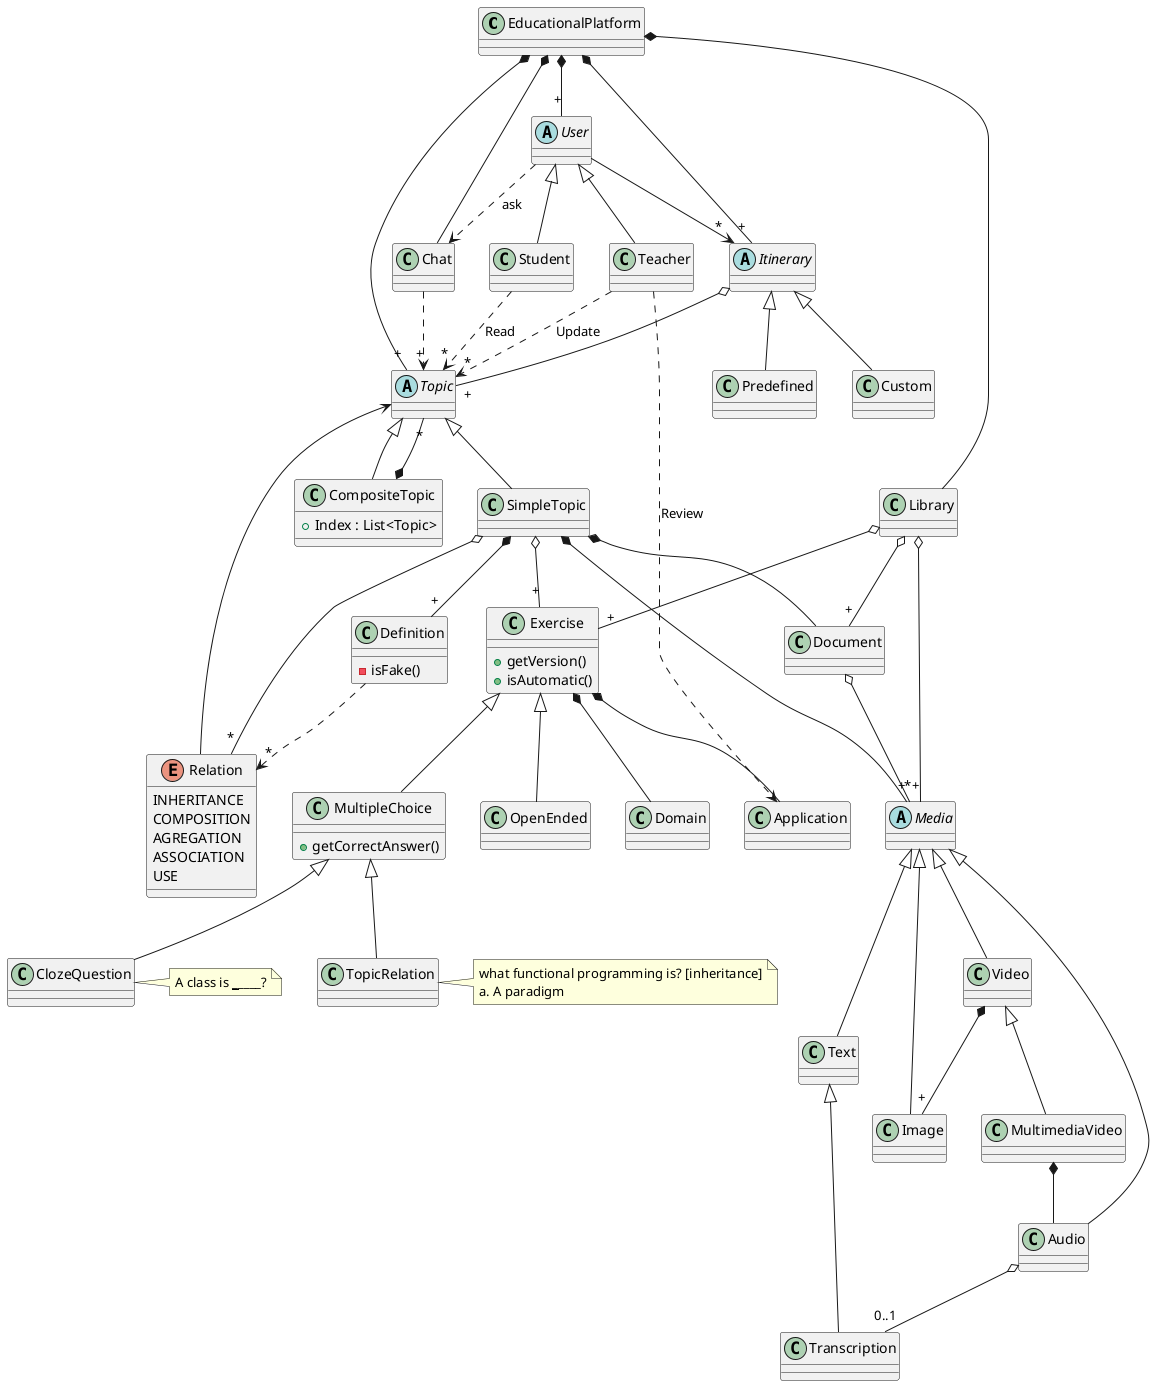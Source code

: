 @startuml 

EducationalPlatform *-- "+" Topic
EducationalPlatform *-- "+" Itinerary
EducationalPlatform *-- "+" User
EducationalPlatform *-- Chat
EducationalPlatform *-- Library
Chat .right.> "+" Topic

Library o-- "+" Document
Library o-- "+" Exercise
Library o-- "+" Media


Document o-- "+" Media 

abstract Media{}

Media <|-- Image
Media <|-- Audio
Media <|-- Text
Media <|-- Video

Audio o-- "0..1" Transcription
Text <|-- Transcription

MultimediaVideo *-- Audio

abstract User{}

User <|-- Teacher
User <|-- Student
User ..> Chat: ask
User --> "*" Itinerary

Video *-- "+" Image
Video <|-- MultimediaVideo

Teacher ..> "*" Topic: Update
Teacher ..> Application: Review

Student ..> "*" Topic: Read

abstract Itinerary{
}

Itinerary <|-- Custom
Itinerary <|-- Predefined
Itinerary o-- "+" Topic

class Exercise{  
     + getVersion()
     + isAutomatic()
}

Exercise *-- Domain
Exercise *-- Application


abstract Topic{}

Topic <|-down- SimpleTopic
Topic <|-down- CompositeTopic

class SimpleTopic{}

SimpleTopic o-- "+" Exercise
SimpleTopic *-- "+" Definition
SimpleTopic o-- "*" Relation
SimpleTopic *-- Document
SimpleTopic *-- "*" Media

class CompositeTopic{
    + Index : List<Topic>
}   

CompositeTopic *-- "*" Topic

Enum Relation{
    INHERITANCE
    COMPOSITION 
    AGREGATION 
    ASSOCIATION 
    USE
}

Relation --> Topic

class Definition{
    - isFake()
}

Definition ..> "*" Relation

Exercise <|-- MultipleChoice
Exercise <|-- OpenEnded

class MultipleChoice {
    + getCorrectAnswer()
}

MultipleChoice <|-- ClozeQuestion

note right of ClozeQuestion
    A class is _________?
end note

MultipleChoice <|-- TopicRelation

note right of TopicRelation
    what functional programming is? [inheritance]
    a. A paradigm
end note

@enduml